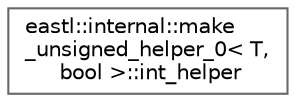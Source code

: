 digraph "类继承关系图"
{
 // LATEX_PDF_SIZE
  bgcolor="transparent";
  edge [fontname=Helvetica,fontsize=10,labelfontname=Helvetica,labelfontsize=10];
  node [fontname=Helvetica,fontsize=10,shape=box,height=0.2,width=0.4];
  rankdir="LR";
  Node0 [id="Node000000",label="eastl::internal::make\l_unsigned_helper_0\< T,\l bool \>::int_helper",height=0.2,width=0.4,color="grey40", fillcolor="white", style="filled",URL="$structeastl_1_1internal_1_1make__unsigned__helper__0_1_1int__helper.html",tooltip=" "];
}
